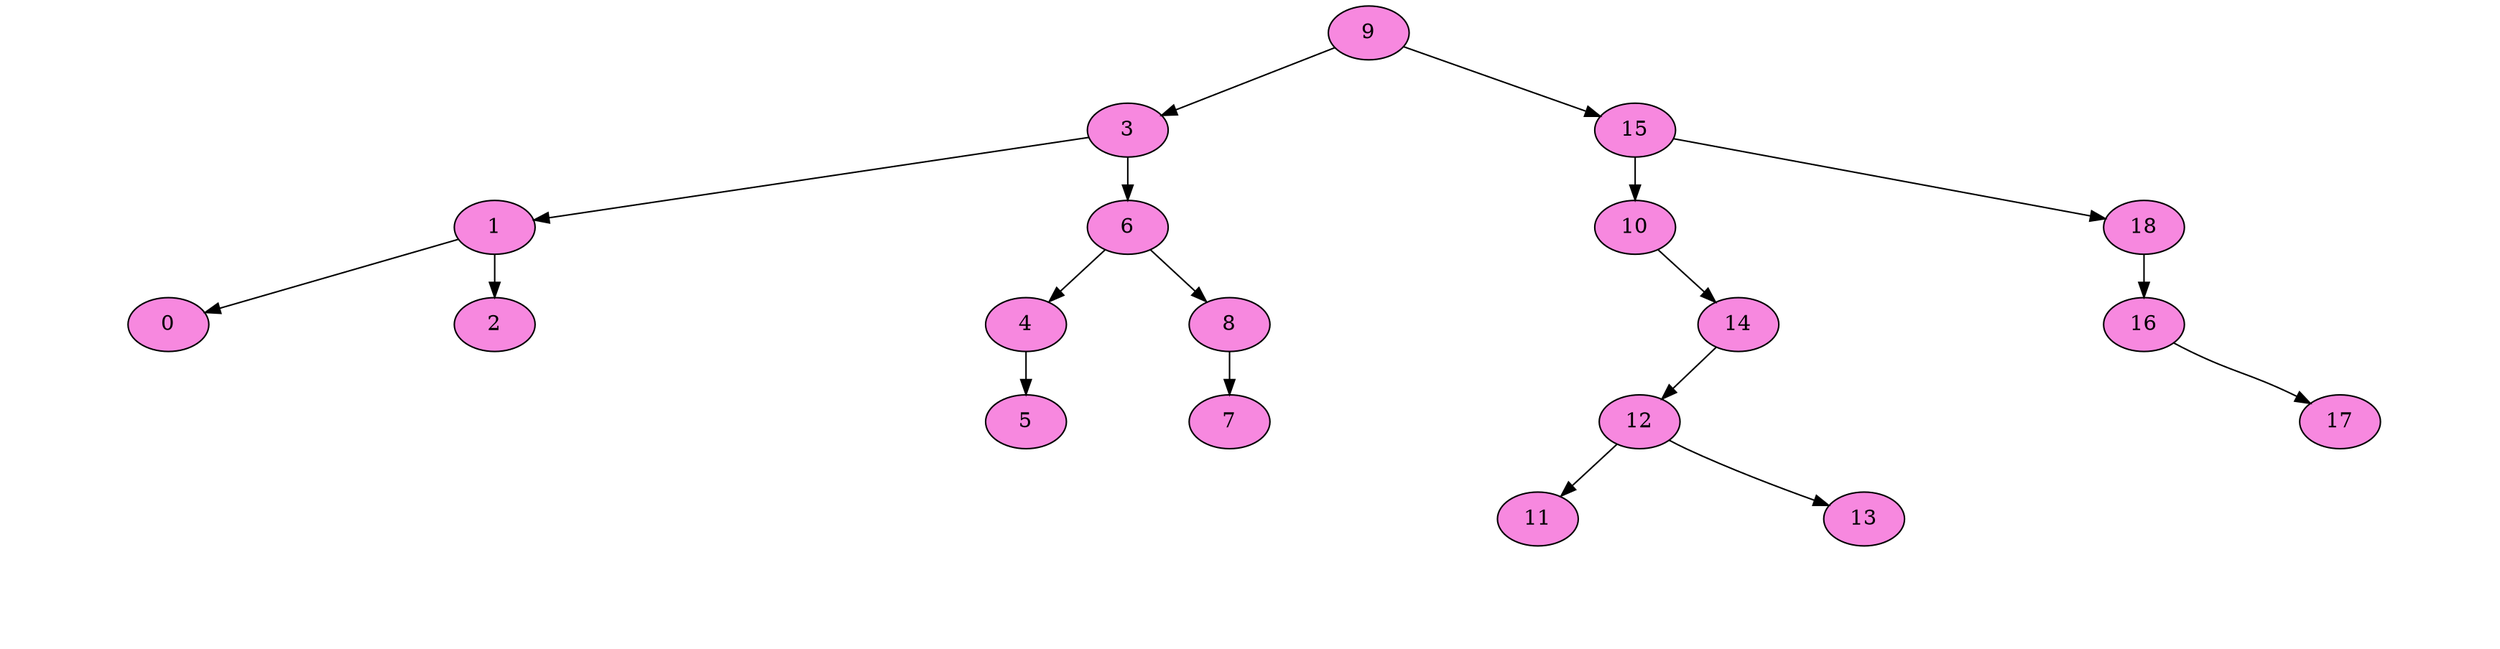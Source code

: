 digraph G {
nodesep=0; 
ranksep=0.4;
node[style = filled fillcolor="#F788DF"];
	NodoABB9[ label="9"  ];
	NodoABB3[ label="3"];
NodoABB9->NodoABB3
	NodoABB3[ label="3"  ];
	NodoABB1[ label="1"];
NodoABB3->NodoABB1
	NodoABB1[ label="1"  ];
	NodoABB0[ label="0"];
NodoABB1->NodoABB0
	NodoABB0[ label="0"  ];
Invisible1522484006[style=invis];
NodoABB0-> Invisible1522484006[arrowsize=0 style= invisible] 
Invisible1522484006[style=invis];
NodoABB0-> Invisible1522484006[arrowsize=0 style= invisible] 
	NodoABB2[ label="2" ];
NodoABB1->NodoABB2
	NodoABB2[ label="2"  ];
Invisible2037221979[style=invis];
NodoABB2-> Invisible2037221979[arrowsize=0 style= invisible] 
Invisible2037221979[style=invis];
NodoABB2-> Invisible2037221979[arrowsize=0 style= invisible] 
	NodoABB6[ label="6" ];
NodoABB3->NodoABB6
	NodoABB6[ label="6"  ];
	NodoABB4[ label="4"];
NodoABB6->NodoABB4
	NodoABB4[ label="4"  ];
Invisible1143785145[style=invis];
NodoABB4-> Invisible1143785145[arrowsize=0 style= invisible] 
	NodoABB5[ label="5" ];
NodoABB4->NodoABB5
	NodoABB5[ label="5"  ];
Invisible1502197042[style=invis];
NodoABB5-> Invisible1502197042[arrowsize=0 style= invisible] 
Invisible1502197042[style=invis];
NodoABB5-> Invisible1502197042[arrowsize=0 style= invisible] 
	NodoABB8[ label="8" ];
NodoABB6->NodoABB8
	NodoABB8[ label="8"  ];
	NodoABB7[ label="7"];
NodoABB8->NodoABB7
	NodoABB7[ label="7"  ];
Invisible2039446358[style=invis];
NodoABB7-> Invisible2039446358[arrowsize=0 style= invisible] 
Invisible2039446358[style=invis];
NodoABB7-> Invisible2039446358[arrowsize=0 style= invisible] 
Invisible1822759278[style=invis];
NodoABB8-> Invisible1822759278[arrowsize=0 style= invisible] 
	NodoABB15[ label="15" ];
NodoABB9->NodoABB15
	NodoABB15[ label="15"  ];
	NodoABB10[ label="10"];
NodoABB15->NodoABB10
	NodoABB10[ label="10"  ];
Invisible1310589773[style=invis];
NodoABB10-> Invisible1310589773[arrowsize=0 style= invisible] 
	NodoABB14[ label="14" ];
NodoABB10->NodoABB14
	NodoABB14[ label="14"  ];
	NodoABB12[ label="12"];
NodoABB14->NodoABB12
	NodoABB12[ label="12"  ];
	NodoABB11[ label="11"];
NodoABB12->NodoABB11
	NodoABB11[ label="11"  ];
Invisible1521098649[style=invis];
NodoABB11-> Invisible1521098649[arrowsize=0 style= invisible] 
Invisible1521098649[style=invis];
NodoABB11-> Invisible1521098649[arrowsize=0 style= invisible] 
	NodoABB13[ label="13" ];
NodoABB12->NodoABB13
	NodoABB13[ label="13"  ];
Invisible1493011025[style=invis];
NodoABB13-> Invisible1493011025[arrowsize=0 style= invisible] 
Invisible1493011025[style=invis];
NodoABB13-> Invisible1493011025[arrowsize=0 style= invisible] 
Invisible483886665[style=invis];
NodoABB14-> Invisible483886665[arrowsize=0 style= invisible] 
	NodoABB18[ label="18" ];
NodoABB15->NodoABB18
	NodoABB18[ label="18"  ];
	NodoABB16[ label="16"];
NodoABB18->NodoABB16
	NodoABB16[ label="16"  ];
Invisible586017525[style=invis];
NodoABB16-> Invisible586017525[arrowsize=0 style= invisible] 
	NodoABB17[ label="17" ];
NodoABB16->NodoABB17
	NodoABB17[ label="17"  ];
Invisible682717158[style=invis];
NodoABB17-> Invisible682717158[arrowsize=0 style= invisible] 
Invisible682717158[style=invis];
NodoABB17-> Invisible682717158[arrowsize=0 style= invisible] 
Invisible480954275[style=invis];
NodoABB18-> Invisible480954275[arrowsize=0 style= invisible] 
}